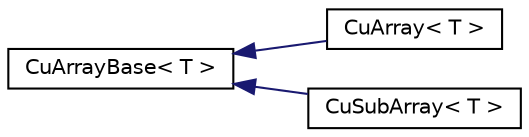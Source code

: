 digraph "Graphical Class Hierarchy"
{
  edge [fontname="Helvetica",fontsize="10",labelfontname="Helvetica",labelfontsize="10"];
  node [fontname="Helvetica",fontsize="10",shape=record];
  rankdir="LR";
  Node0 [label="CuArrayBase\< T \>",height=0.2,width=0.4,color="black", fillcolor="white", style="filled",URL="$classkaldi_1_1CuArrayBase.html",tooltip="Class CuArrayBase, CuSubArray and CuArray are analogues of classes CuVectorBase, CuSubVector and CuVe..."];
  Node0 -> Node1 [dir="back",color="midnightblue",fontsize="10",style="solid",fontname="Helvetica"];
  Node1 [label="CuArray\< T \>",height=0.2,width=0.4,color="black", fillcolor="white", style="filled",URL="$classkaldi_1_1CuArray.html",tooltip="Class CuArray represents a vector of an integer or struct of type T. "];
  Node0 -> Node2 [dir="back",color="midnightblue",fontsize="10",style="solid",fontname="Helvetica"];
  Node2 [label="CuSubArray\< T \>",height=0.2,width=0.4,color="black", fillcolor="white", style="filled",URL="$classkaldi_1_1CuSubArray.html"];
}
